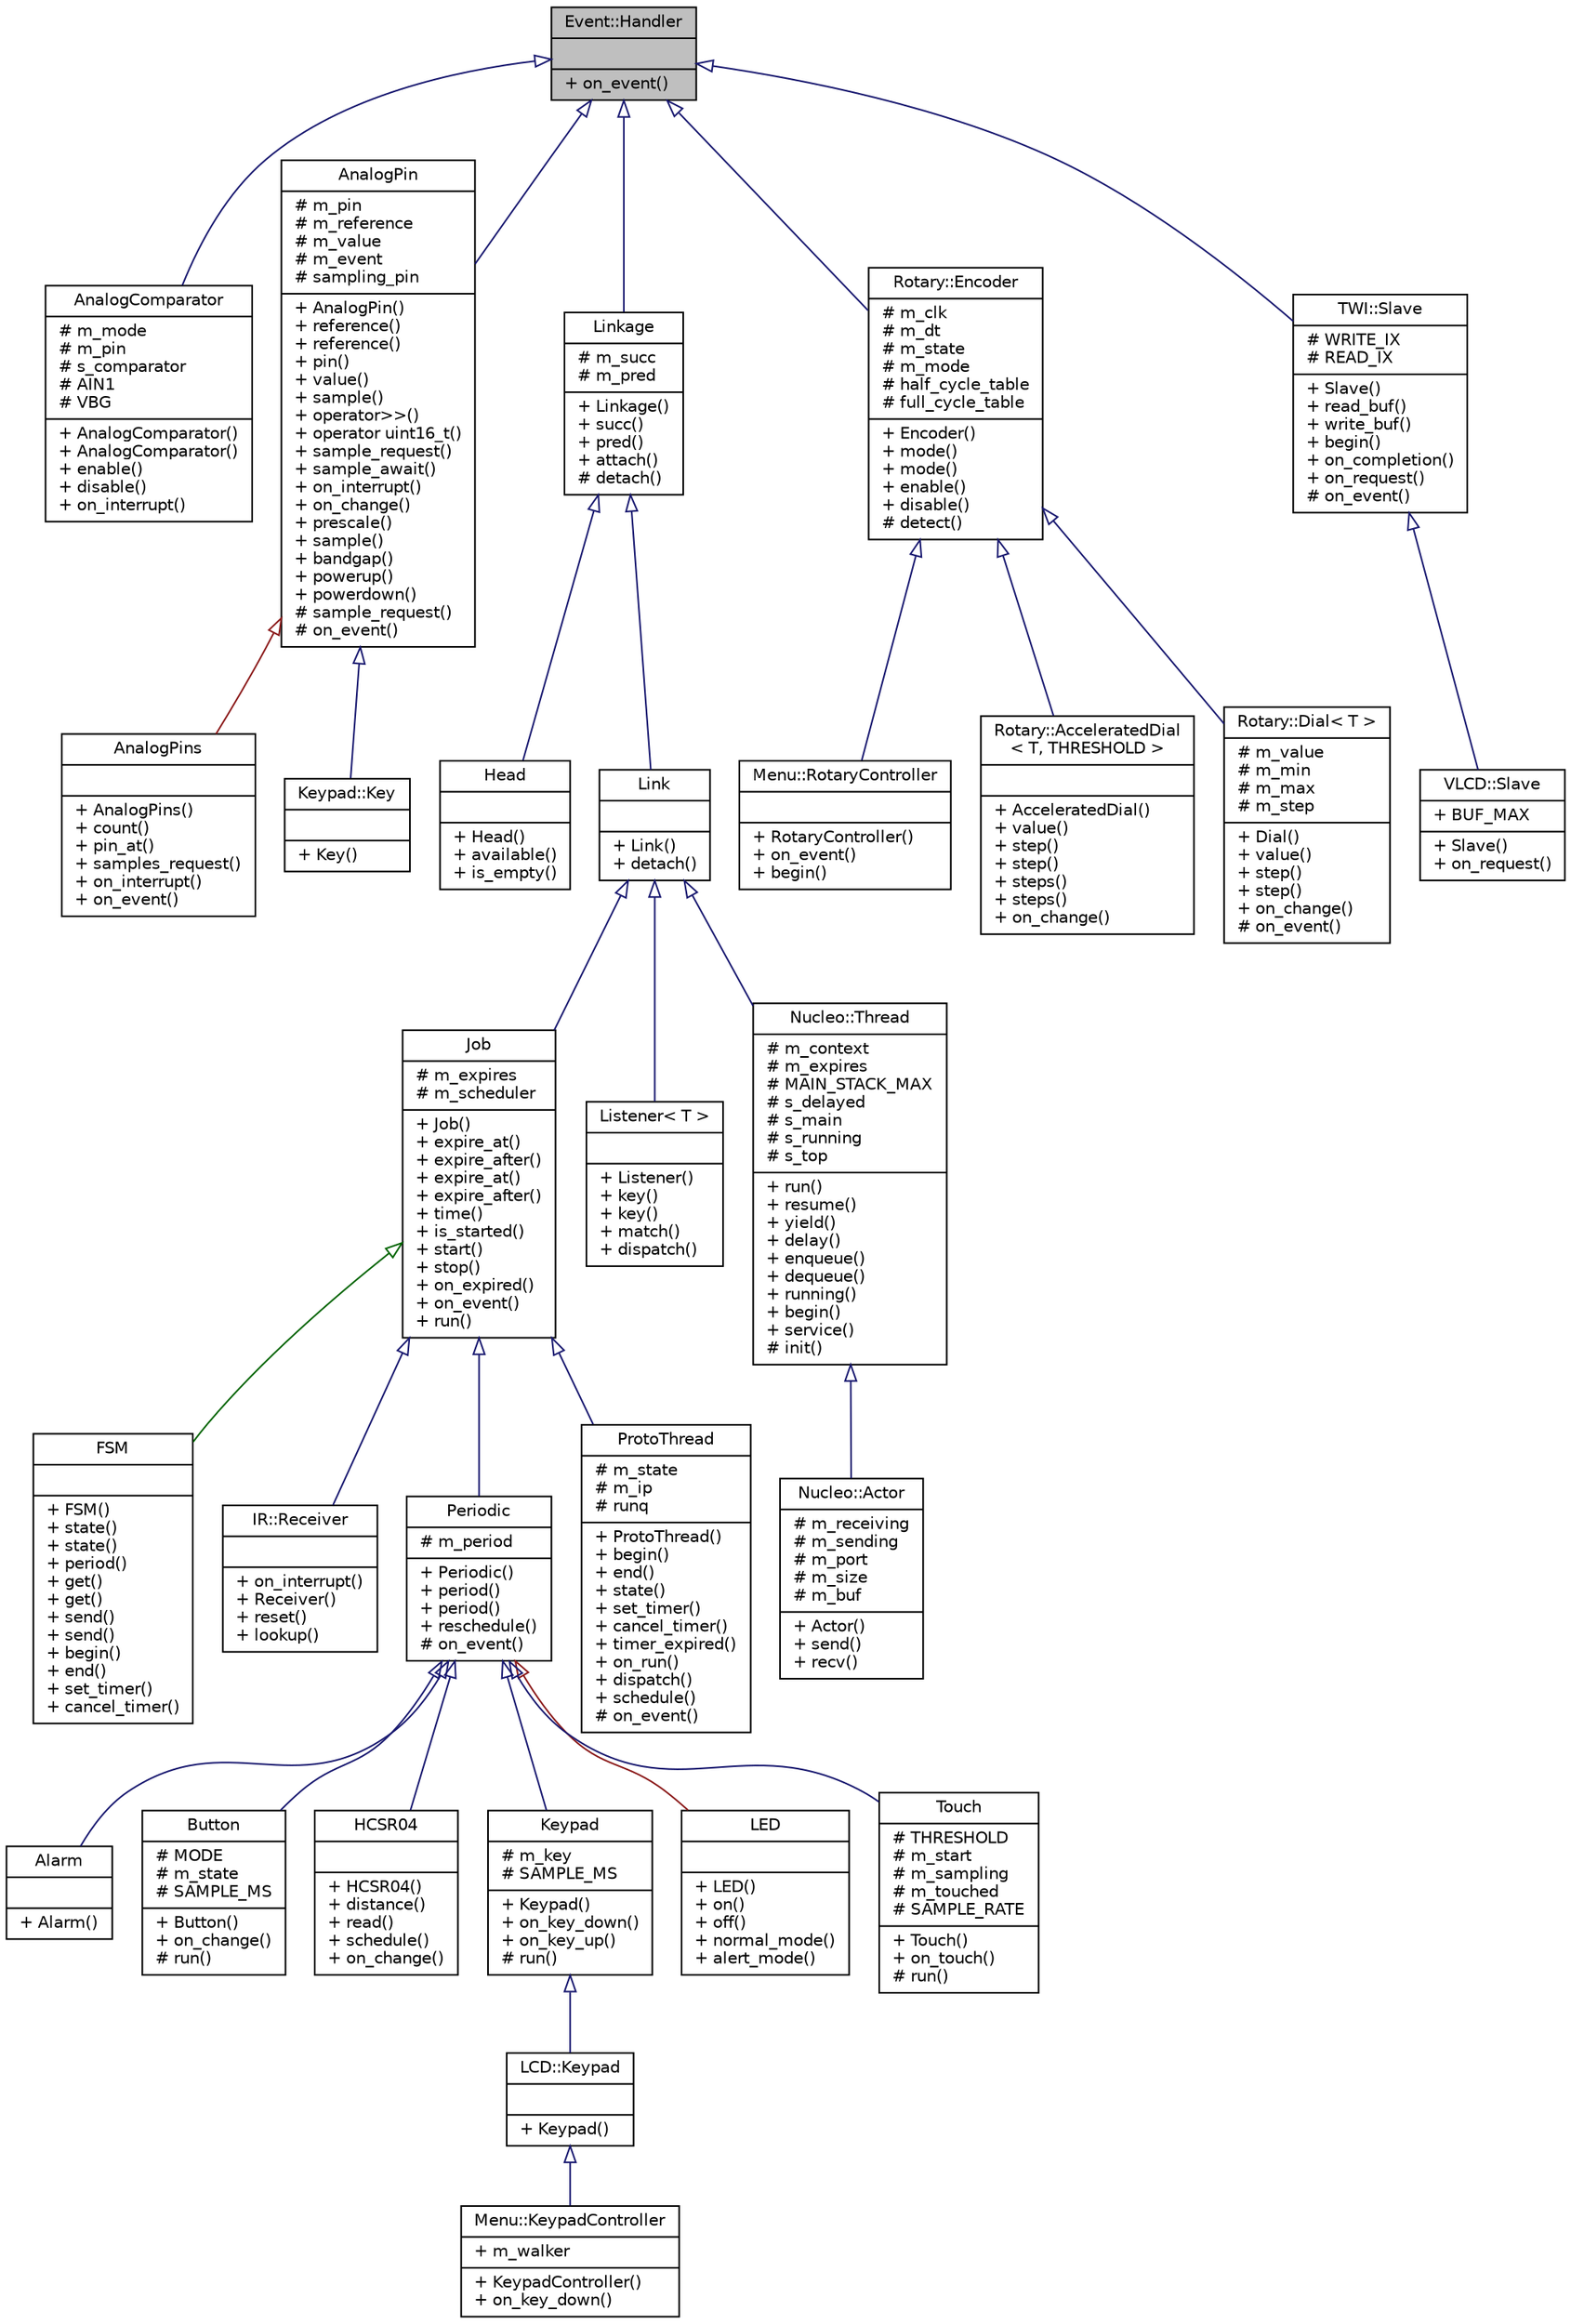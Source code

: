 digraph "Event::Handler"
{
  edge [fontname="Helvetica",fontsize="10",labelfontname="Helvetica",labelfontsize="10"];
  node [fontname="Helvetica",fontsize="10",shape=record];
  Node1 [label="{Event::Handler\n||+ on_event()\l}",height=0.2,width=0.4,color="black", fillcolor="grey75", style="filled", fontcolor="black"];
  Node1 -> Node2 [dir="back",color="midnightblue",fontsize="10",style="solid",arrowtail="onormal",fontname="Helvetica"];
  Node2 [label="{AnalogComparator\n|# m_mode\l# m_pin\l# s_comparator\l# AIN1\l# VBG\l|+ AnalogComparator()\l+ AnalogComparator()\l+ enable()\l+ disable()\l+ on_interrupt()\l}",height=0.2,width=0.4,color="black", fillcolor="white", style="filled",URL="$d0/dc5/classAnalogComparator.html"];
  Node1 -> Node3 [dir="back",color="midnightblue",fontsize="10",style="solid",arrowtail="onormal",fontname="Helvetica"];
  Node3 [label="{AnalogPin\n|# m_pin\l# m_reference\l# m_value\l# m_event\l# sampling_pin\l|+ AnalogPin()\l+ reference()\l+ reference()\l+ pin()\l+ value()\l+ sample()\l+ operator\>\>()\l+ operator uint16_t()\l+ sample_request()\l+ sample_await()\l+ on_interrupt()\l+ on_change()\l+ prescale()\l+ sample()\l+ bandgap()\l+ powerup()\l+ powerdown()\l# sample_request()\l# on_event()\l}",height=0.2,width=0.4,color="black", fillcolor="white", style="filled",URL="$de/dce/classAnalogPin.html"];
  Node3 -> Node4 [dir="back",color="firebrick4",fontsize="10",style="solid",arrowtail="onormal",fontname="Helvetica"];
  Node4 [label="{AnalogPins\n||+ AnalogPins()\l+ count()\l+ pin_at()\l+ samples_request()\l+ on_interrupt()\l+ on_event()\l}",height=0.2,width=0.4,color="black", fillcolor="white", style="filled",URL="$d3/dae/classAnalogPins.html"];
  Node3 -> Node5 [dir="back",color="midnightblue",fontsize="10",style="solid",arrowtail="onormal",fontname="Helvetica"];
  Node5 [label="{Keypad::Key\n||+ Key()\l}",height=0.2,width=0.4,color="black", fillcolor="white", style="filled",URL="$d5/d56/classKeypad_1_1Key.html"];
  Node1 -> Node6 [dir="back",color="midnightblue",fontsize="10",style="solid",arrowtail="onormal",fontname="Helvetica"];
  Node6 [label="{Linkage\n|# m_succ\l# m_pred\l|+ Linkage()\l+ succ()\l+ pred()\l+ attach()\l# detach()\l}",height=0.2,width=0.4,color="black", fillcolor="white", style="filled",URL="$df/d43/classLinkage.html"];
  Node6 -> Node7 [dir="back",color="midnightblue",fontsize="10",style="solid",arrowtail="onormal",fontname="Helvetica"];
  Node7 [label="{Head\n||+ Head()\l+ available()\l+ is_empty()\l}",height=0.2,width=0.4,color="black", fillcolor="white", style="filled",URL="$d7/d6b/classHead.html"];
  Node6 -> Node8 [dir="back",color="midnightblue",fontsize="10",style="solid",arrowtail="onormal",fontname="Helvetica"];
  Node8 [label="{Link\n||+ Link()\l+ detach()\l}",height=0.2,width=0.4,color="black", fillcolor="white", style="filled",URL="$d5/d19/classLink.html"];
  Node8 -> Node9 [dir="back",color="midnightblue",fontsize="10",style="solid",arrowtail="onormal",fontname="Helvetica"];
  Node9 [label="{Job\n|# m_expires\l# m_scheduler\l|+ Job()\l+ expire_at()\l+ expire_after()\l+ expire_at()\l+ expire_after()\l+ time()\l+ is_started()\l+ start()\l+ stop()\l+ on_expired()\l+ on_event()\l+ run()\l}",height=0.2,width=0.4,color="black", fillcolor="white", style="filled",URL="$da/d10/classJob.html"];
  Node9 -> Node10 [dir="back",color="darkgreen",fontsize="10",style="solid",arrowtail="onormal",fontname="Helvetica"];
  Node10 [label="{FSM\n||+ FSM()\l+ state()\l+ state()\l+ period()\l+ get()\l+ get()\l+ send()\l+ send()\l+ begin()\l+ end()\l+ set_timer()\l+ cancel_timer()\l}",height=0.2,width=0.4,color="black", fillcolor="white", style="filled",URL="$d7/da5/classFSM.html"];
  Node9 -> Node11 [dir="back",color="midnightblue",fontsize="10",style="solid",arrowtail="onormal",fontname="Helvetica"];
  Node11 [label="{IR::Receiver\n||+ on_interrupt()\l+ Receiver()\l+ reset()\l+ lookup()\l}",height=0.2,width=0.4,color="black", fillcolor="white", style="filled",URL="$d4/de0/classIR_1_1Receiver.html"];
  Node9 -> Node12 [dir="back",color="midnightblue",fontsize="10",style="solid",arrowtail="onormal",fontname="Helvetica"];
  Node12 [label="{Periodic\n|# m_period\l|+ Periodic()\l+ period()\l+ period()\l+ reschedule()\l# on_event()\l}",height=0.2,width=0.4,color="black", fillcolor="white", style="filled",URL="$da/d6a/classPeriodic.html"];
  Node12 -> Node13 [dir="back",color="midnightblue",fontsize="10",style="solid",arrowtail="onormal",fontname="Helvetica"];
  Node13 [label="{Alarm\n||+ Alarm()\l}",height=0.2,width=0.4,color="black", fillcolor="white", style="filled",URL="$de/d03/classAlarm.html"];
  Node12 -> Node14 [dir="back",color="midnightblue",fontsize="10",style="solid",arrowtail="onormal",fontname="Helvetica"];
  Node14 [label="{Button\n|# MODE\l# m_state\l# SAMPLE_MS\l|+ Button()\l+ on_change()\l# run()\l}",height=0.2,width=0.4,color="black", fillcolor="white", style="filled",URL="$d1/d19/classButton.html"];
  Node12 -> Node15 [dir="back",color="midnightblue",fontsize="10",style="solid",arrowtail="onormal",fontname="Helvetica"];
  Node15 [label="{HCSR04\n||+ HCSR04()\l+ distance()\l+ read()\l+ schedule()\l+ on_change()\l}",height=0.2,width=0.4,color="black", fillcolor="white", style="filled",URL="$dc/d97/classHCSR04.html"];
  Node12 -> Node16 [dir="back",color="midnightblue",fontsize="10",style="solid",arrowtail="onormal",fontname="Helvetica"];
  Node16 [label="{Keypad\n|# m_key\l# SAMPLE_MS\l|+ Keypad()\l+ on_key_down()\l+ on_key_up()\l# run()\l}",height=0.2,width=0.4,color="black", fillcolor="white", style="filled",URL="$dc/d29/classKeypad.html"];
  Node16 -> Node17 [dir="back",color="midnightblue",fontsize="10",style="solid",arrowtail="onormal",fontname="Helvetica"];
  Node17 [label="{LCD::Keypad\n||+ Keypad()\l}",height=0.2,width=0.4,color="black", fillcolor="white", style="filled",URL="$d9/d4e/classLCD_1_1Keypad.html"];
  Node17 -> Node18 [dir="back",color="midnightblue",fontsize="10",style="solid",arrowtail="onormal",fontname="Helvetica"];
  Node18 [label="{Menu::KeypadController\n|+ m_walker\l|+ KeypadController()\l+ on_key_down()\l}",height=0.2,width=0.4,color="black", fillcolor="white", style="filled",URL="$dd/ddc/classMenu_1_1KeypadController.html"];
  Node12 -> Node19 [dir="back",color="firebrick4",fontsize="10",style="solid",arrowtail="onormal",fontname="Helvetica"];
  Node19 [label="{LED\n||+ LED()\l+ on()\l+ off()\l+ normal_mode()\l+ alert_mode()\l}",height=0.2,width=0.4,color="black", fillcolor="white", style="filled",URL="$d9/d6b/classLED.html"];
  Node12 -> Node20 [dir="back",color="midnightblue",fontsize="10",style="solid",arrowtail="onormal",fontname="Helvetica"];
  Node20 [label="{Touch\n|# THRESHOLD\l# m_start\l# m_sampling\l# m_touched\l# SAMPLE_RATE\l|+ Touch()\l+ on_touch()\l# run()\l}",height=0.2,width=0.4,color="black", fillcolor="white", style="filled",URL="$d7/d9b/classTouch.html"];
  Node9 -> Node21 [dir="back",color="midnightblue",fontsize="10",style="solid",arrowtail="onormal",fontname="Helvetica"];
  Node21 [label="{ProtoThread\n|# m_state\l# m_ip\l# runq\l|+ ProtoThread()\l+ begin()\l+ end()\l+ state()\l+ set_timer()\l+ cancel_timer()\l+ timer_expired()\l+ on_run()\l+ dispatch()\l+ schedule()\l# on_event()\l}",height=0.2,width=0.4,color="black", fillcolor="white", style="filled",URL="$d3/d73/classProtoThread.html"];
  Node8 -> Node22 [dir="back",color="midnightblue",fontsize="10",style="solid",arrowtail="onormal",fontname="Helvetica"];
  Node22 [label="{Listener\< T \>\n||+ Listener()\l+ key()\l+ key()\l+ match()\l+ dispatch()\l}",height=0.2,width=0.4,color="black", fillcolor="white", style="filled",URL="$db/d6e/classListener.html"];
  Node8 -> Node23 [dir="back",color="midnightblue",fontsize="10",style="solid",arrowtail="onormal",fontname="Helvetica"];
  Node23 [label="{Nucleo::Thread\n|# m_context\l# m_expires\l# MAIN_STACK_MAX\l# s_delayed\l# s_main\l# s_running\l# s_top\l|+ run()\l+ resume()\l+ yield()\l+ delay()\l+ enqueue()\l+ dequeue()\l+ running()\l+ begin()\l+ service()\l# init()\l}",height=0.2,width=0.4,color="black", fillcolor="white", style="filled",URL="$dc/d32/classNucleo_1_1Thread.html"];
  Node23 -> Node24 [dir="back",color="midnightblue",fontsize="10",style="solid",arrowtail="onormal",fontname="Helvetica"];
  Node24 [label="{Nucleo::Actor\n|# m_receiving\l# m_sending\l# m_port\l# m_size\l# m_buf\l|+ Actor()\l+ send()\l+ recv()\l}",height=0.2,width=0.4,color="black", fillcolor="white", style="filled",URL="$d7/d7c/classNucleo_1_1Actor.html"];
  Node1 -> Node25 [dir="back",color="midnightblue",fontsize="10",style="solid",arrowtail="onormal",fontname="Helvetica"];
  Node25 [label="{Rotary::Encoder\n|# m_clk\l# m_dt\l# m_state\l# m_mode\l# half_cycle_table\l# full_cycle_table\l|+ Encoder()\l+ mode()\l+ mode()\l+ enable()\l+ disable()\l# detect()\l}",height=0.2,width=0.4,color="black", fillcolor="white", style="filled",URL="$d6/d6e/classRotary_1_1Encoder.html"];
  Node25 -> Node26 [dir="back",color="midnightblue",fontsize="10",style="solid",arrowtail="onormal",fontname="Helvetica"];
  Node26 [label="{Menu::RotaryController\n||+ RotaryController()\l+ on_event()\l+ begin()\l}",height=0.2,width=0.4,color="black", fillcolor="white", style="filled",URL="$d7/de1/classMenu_1_1RotaryController.html"];
  Node25 -> Node27 [dir="back",color="midnightblue",fontsize="10",style="solid",arrowtail="onormal",fontname="Helvetica"];
  Node27 [label="{Rotary::AcceleratedDial\l\< T, THRESHOLD \>\n||+ AcceleratedDial()\l+ value()\l+ step()\l+ step()\l+ steps()\l+ steps()\l+ on_change()\l}",height=0.2,width=0.4,color="black", fillcolor="white", style="filled",URL="$de/d2f/classRotary_1_1AcceleratedDial.html"];
  Node25 -> Node28 [dir="back",color="midnightblue",fontsize="10",style="solid",arrowtail="onormal",fontname="Helvetica"];
  Node28 [label="{Rotary::Dial\< T \>\n|# m_value\l# m_min\l# m_max\l# m_step\l|+ Dial()\l+ value()\l+ step()\l+ step()\l+ on_change()\l# on_event()\l}",height=0.2,width=0.4,color="black", fillcolor="white", style="filled",URL="$d9/d7d/classRotary_1_1Dial.html"];
  Node1 -> Node29 [dir="back",color="midnightblue",fontsize="10",style="solid",arrowtail="onormal",fontname="Helvetica"];
  Node29 [label="{TWI::Slave\n|# WRITE_IX\l# READ_IX\l|+ Slave()\l+ read_buf()\l+ write_buf()\l+ begin()\l+ on_completion()\l+ on_request()\l# on_event()\l}",height=0.2,width=0.4,color="black", fillcolor="white", style="filled",URL="$d1/d58/classTWI_1_1Slave.html"];
  Node29 -> Node30 [dir="back",color="midnightblue",fontsize="10",style="solid",arrowtail="onormal",fontname="Helvetica"];
  Node30 [label="{VLCD::Slave\n|+ BUF_MAX\l|+ Slave()\l+ on_request()\l}",height=0.2,width=0.4,color="black", fillcolor="white", style="filled",URL="$d7/d79/classVLCD_1_1Slave.html"];
}
